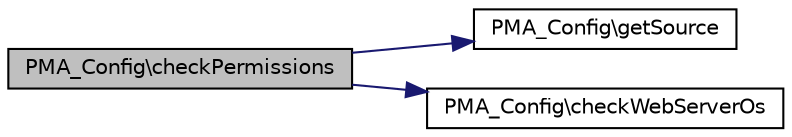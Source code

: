 digraph G
{
  edge [fontname="Helvetica",fontsize="10",labelfontname="Helvetica",labelfontsize="10"];
  node [fontname="Helvetica",fontsize="10",shape=record];
  rankdir="LR";
  Node1 [label="PMA_Config\\checkPermissions",height=0.2,width=0.4,color="black", fillcolor="grey75", style="filled" fontcolor="black"];
  Node1 -> Node2 [color="midnightblue",fontsize="10",style="solid",fontname="Helvetica"];
  Node2 [label="PMA_Config\\getSource",height=0.2,width=0.4,color="black", fillcolor="white", style="filled",URL="$classPMA__Config.html#a3ba2a4786f1cb7cf4206a79d08f7d505",tooltip="returns source for current config"];
  Node1 -> Node3 [color="midnightblue",fontsize="10",style="solid",fontname="Helvetica"];
  Node3 [label="PMA_Config\\checkWebServerOs",height=0.2,width=0.4,color="black", fillcolor="white", style="filled",URL="$classPMA__Config.html#ae6cc4514ec81a3dfe4693178a2789f20",tooltip="Whether the os php is running on is windows or not."];
}
